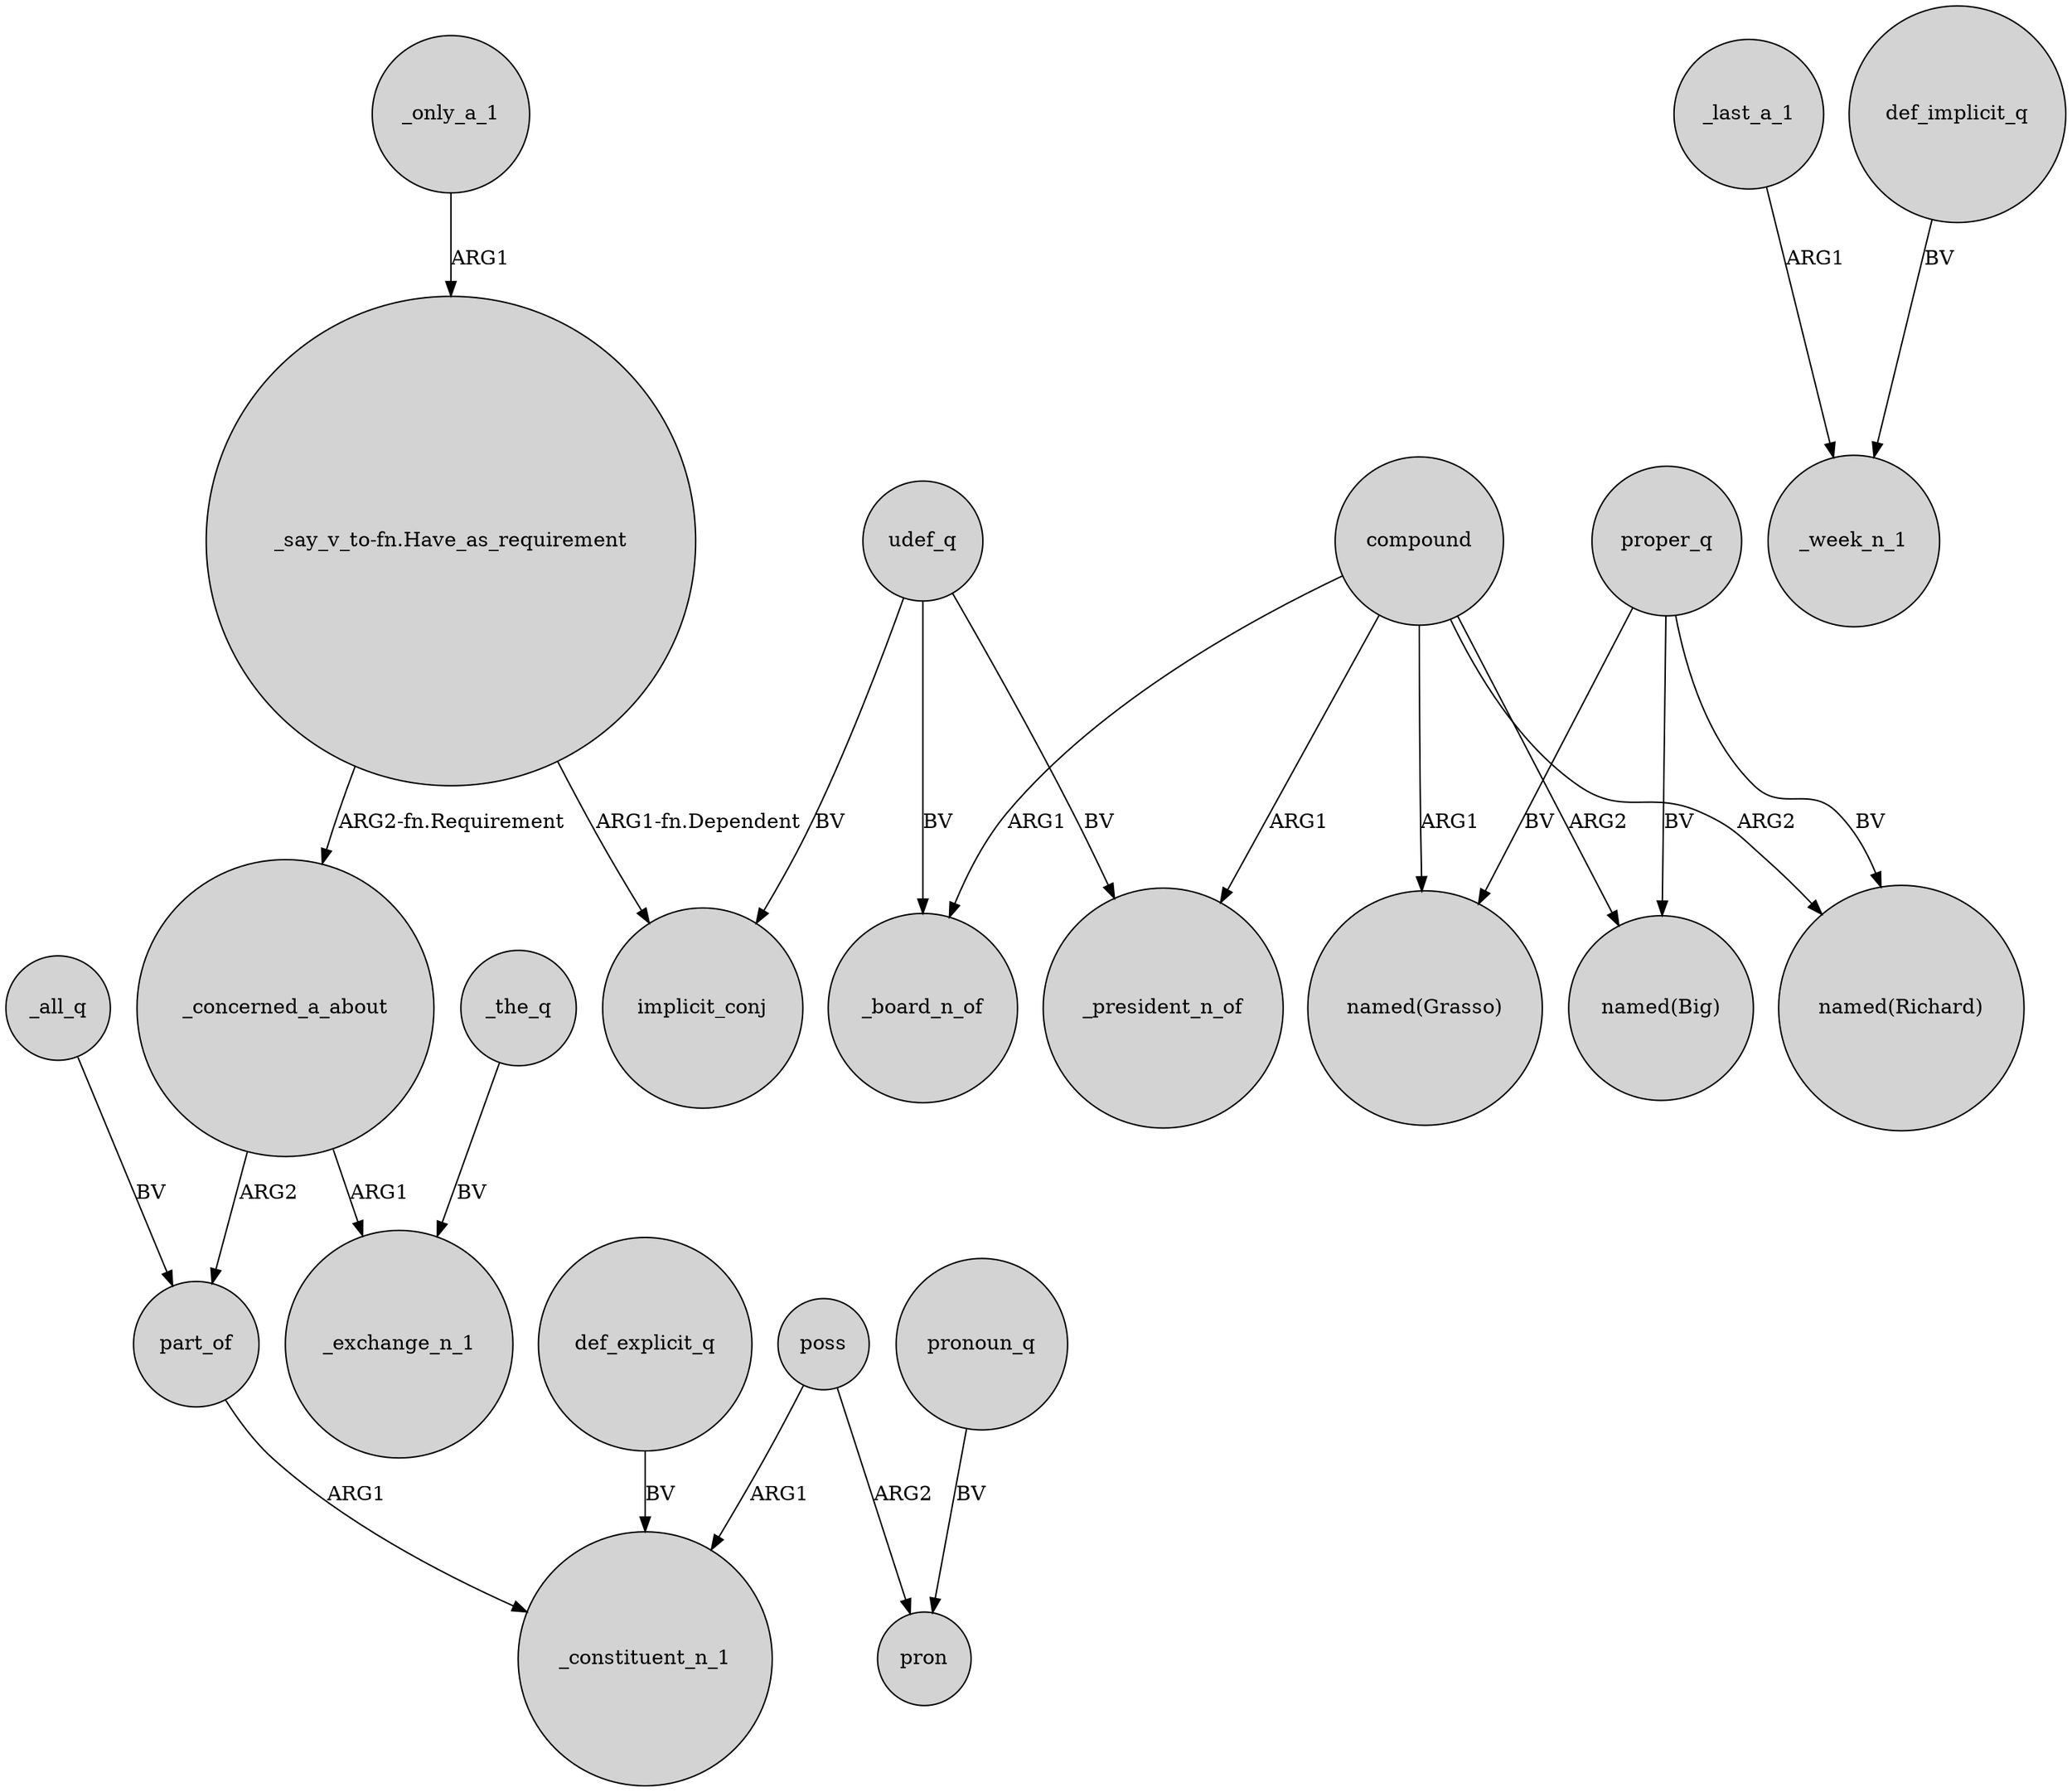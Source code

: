 digraph {
	node [shape=circle style=filled]
	_concerned_a_about -> _exchange_n_1 [label=ARG1]
	compound -> "named(Grasso)" [label=ARG1]
	compound -> "named(Big)" [label=ARG2]
	_concerned_a_about -> part_of [label=ARG2]
	_only_a_1 -> "_say_v_to-fn.Have_as_requirement" [label=ARG1]
	_all_q -> part_of [label=BV]
	poss -> _constituent_n_1 [label=ARG1]
	part_of -> _constituent_n_1 [label=ARG1]
	pronoun_q -> pron [label=BV]
	poss -> pron [label=ARG2]
	compound -> _board_n_of [label=ARG1]
	_last_a_1 -> _week_n_1 [label=ARG1]
	proper_q -> "named(Grasso)" [label=BV]
	def_implicit_q -> _week_n_1 [label=BV]
	udef_q -> _board_n_of [label=BV]
	proper_q -> "named(Richard)" [label=BV]
	proper_q -> "named(Big)" [label=BV]
	def_explicit_q -> _constituent_n_1 [label=BV]
	compound -> _president_n_of [label=ARG1]
	"_say_v_to-fn.Have_as_requirement" -> _concerned_a_about [label="ARG2-fn.Requirement"]
	_the_q -> _exchange_n_1 [label=BV]
	udef_q -> _president_n_of [label=BV]
	udef_q -> implicit_conj [label=BV]
	compound -> "named(Richard)" [label=ARG2]
	"_say_v_to-fn.Have_as_requirement" -> implicit_conj [label="ARG1-fn.Dependent"]
}
